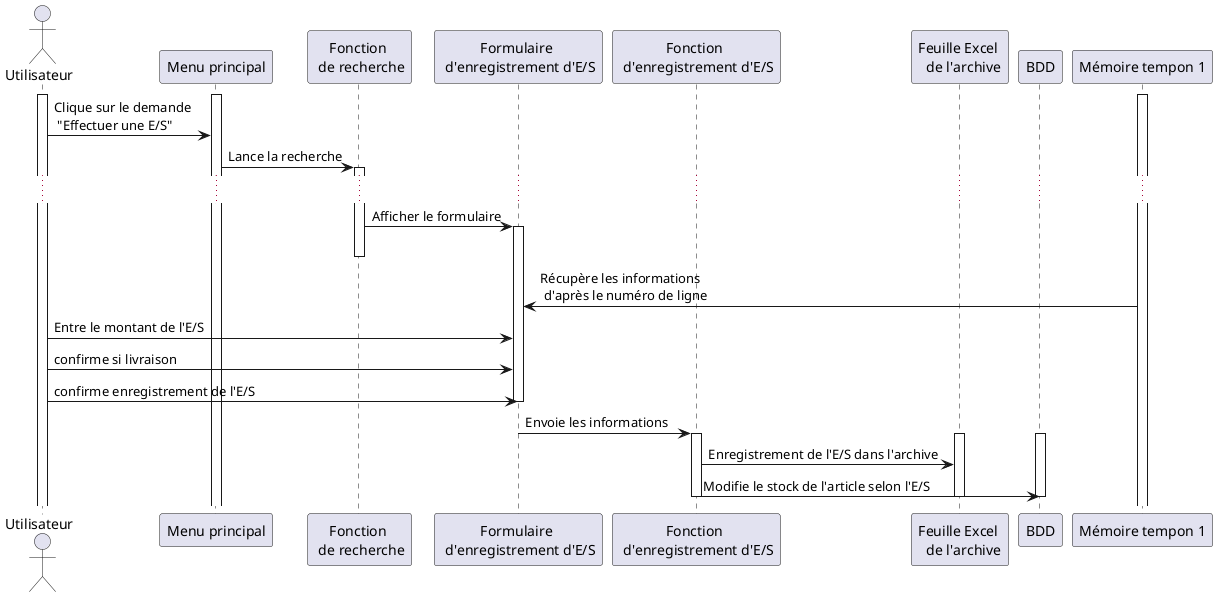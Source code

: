 @startuml global gestionnaire de stocks sequence

    'Create an actor "user"
    actor Utilisateur as usr
    participant "Menu principal" as mmenu
    participant "Fonction \n de recherche" as search
  
    participant "Formulaire \n d'enregistrement d'E/S" as frmES
    participant "Fonction \n d'enregistrement d'E/S" as funcES
    participant "Feuille Excel \n  de l'archive" as feuilExcel
    participant "BDD" as bdd
    participant "Mémoire tempon 1" as temp1

    Activate usr
    Activate temp1
    Activate mmenu
    usr -> mmenu : Clique sur le demande \n "Effectuer une E/S"    
    mmenu -> search : Lance la recherche
    activate search
    ...
    search -> frmES: Afficher le formulaire
    activate frmES
    deactivate search
    

    frmES <- temp1: Récupère les informations \n d'après le numéro de ligne
    usr -> frmES: Entre le montant de l'E/S
    usr -> frmES: confirme si livraison
    usr -> frmES: confirme enregistrement de l'E/S
    deactivate frmES
    frmES -> funcES: Envoie les informations
    activate funcES
    
    activate feuilExcel
    activate bdd
    funcES -> feuilExcel: Enregistrement de l'E/S dans l'archive
    funcES -> bdd: Modifie le stock de l'article selon l'E/S
    deactivate funcES
    deactivate bdd
    deactivate feuilExcel
    deactivate frmES





@enduml